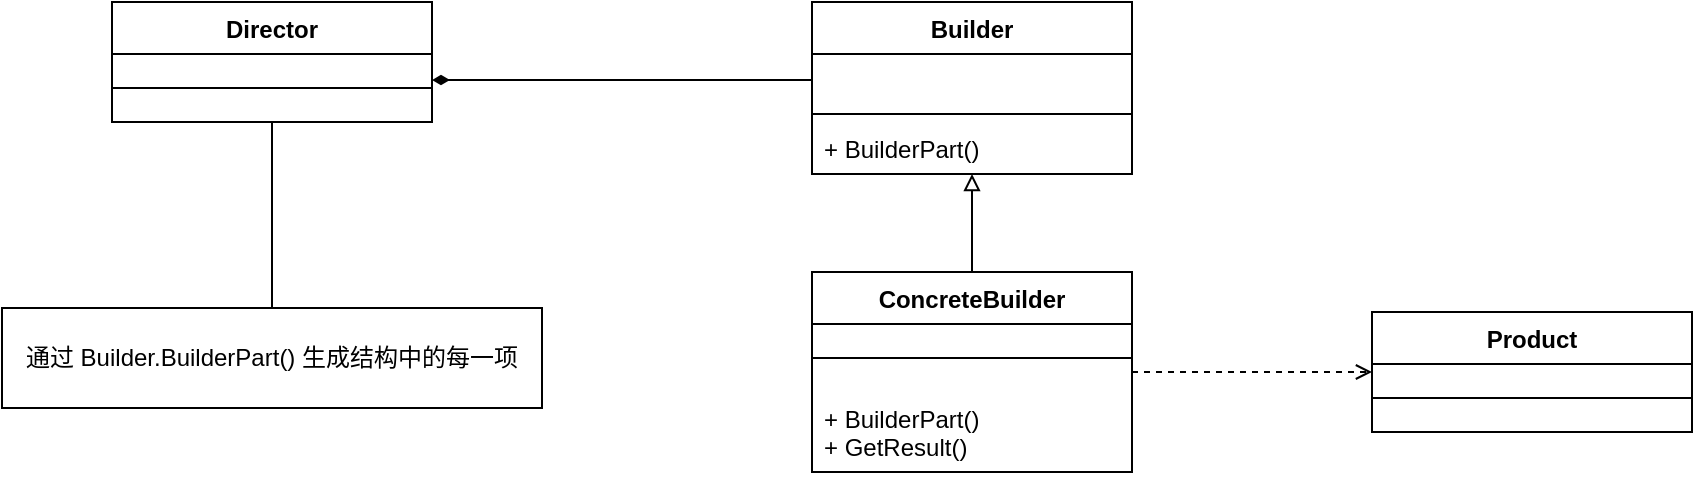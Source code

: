 <mxfile version="21.2.1" type="github">
  <diagram name="第 1 页" id="WpdyqR3icWnzeeTe-DrA">
    <mxGraphModel dx="1434" dy="764" grid="1" gridSize="10" guides="1" tooltips="1" connect="1" arrows="1" fold="1" page="1" pageScale="1" pageWidth="827" pageHeight="1169" math="0" shadow="0">
      <root>
        <mxCell id="0" />
        <mxCell id="1" parent="0" />
        <mxCell id="H5382B6jK9MiQPcgkUfH-33" style="edgeStyle=orthogonalEdgeStyle;rounded=0;orthogonalLoop=1;jettySize=auto;html=1;endArrow=none;endFill=0;startArrow=block;startFill=0;" parent="1" source="H5382B6jK9MiQPcgkUfH-5" target="H5382B6jK9MiQPcgkUfH-9" edge="1">
          <mxGeometry relative="1" as="geometry" />
        </mxCell>
        <mxCell id="H5382B6jK9MiQPcgkUfH-5" value="Builder" style="swimlane;fontStyle=1;align=center;verticalAlign=top;childLayout=stackLayout;horizontal=1;startSize=26;horizontalStack=0;resizeParent=1;resizeParentMax=0;resizeLast=0;collapsible=1;marginBottom=0;whiteSpace=wrap;html=1;" parent="1" vertex="1">
          <mxGeometry x="450" y="332" width="160" height="86" as="geometry" />
        </mxCell>
        <mxCell id="H5382B6jK9MiQPcgkUfH-6" value="&amp;nbsp;" style="text;strokeColor=none;fillColor=none;align=left;verticalAlign=top;spacingLeft=4;spacingRight=4;overflow=hidden;rotatable=0;points=[[0,0.5],[1,0.5]];portConstraint=eastwest;whiteSpace=wrap;html=1;" parent="H5382B6jK9MiQPcgkUfH-5" vertex="1">
          <mxGeometry y="26" width="160" height="26" as="geometry" />
        </mxCell>
        <mxCell id="H5382B6jK9MiQPcgkUfH-7" value="" style="line;strokeWidth=1;fillColor=none;align=left;verticalAlign=middle;spacingTop=-1;spacingLeft=3;spacingRight=3;rotatable=0;labelPosition=right;points=[];portConstraint=eastwest;strokeColor=inherit;" parent="H5382B6jK9MiQPcgkUfH-5" vertex="1">
          <mxGeometry y="52" width="160" height="8" as="geometry" />
        </mxCell>
        <mxCell id="H5382B6jK9MiQPcgkUfH-8" value="+ BuilderPart()" style="text;strokeColor=none;fillColor=none;align=left;verticalAlign=top;spacingLeft=4;spacingRight=4;overflow=hidden;rotatable=0;points=[[0,0.5],[1,0.5]];portConstraint=eastwest;whiteSpace=wrap;html=1;" parent="H5382B6jK9MiQPcgkUfH-5" vertex="1">
          <mxGeometry y="60" width="160" height="26" as="geometry" />
        </mxCell>
        <mxCell id="H5382B6jK9MiQPcgkUfH-37" style="edgeStyle=orthogonalEdgeStyle;rounded=0;orthogonalLoop=1;jettySize=auto;html=1;entryX=0;entryY=0.5;entryDx=0;entryDy=0;dashed=1;endArrow=open;endFill=0;" parent="1" source="H5382B6jK9MiQPcgkUfH-9" target="H5382B6jK9MiQPcgkUfH-14" edge="1">
          <mxGeometry relative="1" as="geometry" />
        </mxCell>
        <mxCell id="H5382B6jK9MiQPcgkUfH-9" value="ConcreteBuilder" style="swimlane;fontStyle=1;align=center;verticalAlign=top;childLayout=stackLayout;horizontal=1;startSize=26;horizontalStack=0;resizeParent=1;resizeParentMax=0;resizeLast=0;collapsible=1;marginBottom=0;whiteSpace=wrap;html=1;" parent="1" vertex="1">
          <mxGeometry x="450" y="467" width="160" height="100" as="geometry" />
        </mxCell>
        <mxCell id="H5382B6jK9MiQPcgkUfH-11" value="" style="line;strokeWidth=1;fillColor=none;align=left;verticalAlign=middle;spacingTop=-1;spacingLeft=3;spacingRight=3;rotatable=0;labelPosition=right;points=[];portConstraint=eastwest;strokeColor=inherit;" parent="H5382B6jK9MiQPcgkUfH-9" vertex="1">
          <mxGeometry y="26" width="160" height="34" as="geometry" />
        </mxCell>
        <mxCell id="H5382B6jK9MiQPcgkUfH-12" value="+ BuilderPart()&lt;br&gt;+ GetResult()" style="text;strokeColor=none;fillColor=none;align=left;verticalAlign=top;spacingLeft=4;spacingRight=4;overflow=hidden;rotatable=0;points=[[0,0.5],[1,0.5]];portConstraint=eastwest;whiteSpace=wrap;html=1;" parent="H5382B6jK9MiQPcgkUfH-9" vertex="1">
          <mxGeometry y="60" width="160" height="40" as="geometry" />
        </mxCell>
        <mxCell id="H5382B6jK9MiQPcgkUfH-14" value="Product" style="swimlane;fontStyle=1;align=center;verticalAlign=top;childLayout=stackLayout;horizontal=1;startSize=26;horizontalStack=0;resizeParent=1;resizeParentMax=0;resizeLast=0;collapsible=1;marginBottom=0;whiteSpace=wrap;html=1;" parent="1" vertex="1">
          <mxGeometry x="730" y="487" width="160" height="60" as="geometry" />
        </mxCell>
        <mxCell id="H5382B6jK9MiQPcgkUfH-16" value="" style="line;strokeWidth=1;fillColor=none;align=left;verticalAlign=middle;spacingTop=-1;spacingLeft=3;spacingRight=3;rotatable=0;labelPosition=right;points=[];portConstraint=eastwest;strokeColor=inherit;" parent="H5382B6jK9MiQPcgkUfH-14" vertex="1">
          <mxGeometry y="26" width="160" height="34" as="geometry" />
        </mxCell>
        <mxCell id="H5382B6jK9MiQPcgkUfH-24" style="edgeStyle=orthogonalEdgeStyle;rounded=0;orthogonalLoop=1;jettySize=auto;html=1;entryX=0.5;entryY=0;entryDx=0;entryDy=0;endArrow=none;endFill=0;" parent="1" source="H5382B6jK9MiQPcgkUfH-18" target="H5382B6jK9MiQPcgkUfH-23" edge="1">
          <mxGeometry relative="1" as="geometry" />
        </mxCell>
        <mxCell id="H5382B6jK9MiQPcgkUfH-18" value="Director" style="swimlane;fontStyle=1;align=center;verticalAlign=top;childLayout=stackLayout;horizontal=1;startSize=26;horizontalStack=0;resizeParent=1;resizeParentMax=0;resizeLast=0;collapsible=1;marginBottom=0;whiteSpace=wrap;html=1;" parent="1" vertex="1">
          <mxGeometry x="100" y="332" width="160" height="60" as="geometry" />
        </mxCell>
        <mxCell id="H5382B6jK9MiQPcgkUfH-20" value="" style="line;strokeWidth=1;fillColor=none;align=left;verticalAlign=middle;spacingTop=-1;spacingLeft=3;spacingRight=3;rotatable=0;labelPosition=right;points=[];portConstraint=eastwest;strokeColor=inherit;" parent="H5382B6jK9MiQPcgkUfH-18" vertex="1">
          <mxGeometry y="26" width="160" height="34" as="geometry" />
        </mxCell>
        <mxCell id="H5382B6jK9MiQPcgkUfH-23" value="通过 Builder.BuilderPart() 生成结构中的每一项" style="html=1;whiteSpace=wrap;" parent="1" vertex="1">
          <mxGeometry x="45" y="485" width="270" height="50" as="geometry" />
        </mxCell>
        <mxCell id="H5382B6jK9MiQPcgkUfH-25" style="edgeStyle=orthogonalEdgeStyle;rounded=0;orthogonalLoop=1;jettySize=auto;html=1;exitX=0;exitY=0.5;exitDx=0;exitDy=0;entryX=1;entryY=0.5;entryDx=0;entryDy=0;endArrow=diamondThin;endFill=1;" parent="1" source="H5382B6jK9MiQPcgkUfH-6" edge="1">
          <mxGeometry relative="1" as="geometry">
            <mxPoint x="260" y="371" as="targetPoint" />
          </mxGeometry>
        </mxCell>
      </root>
    </mxGraphModel>
  </diagram>
</mxfile>
